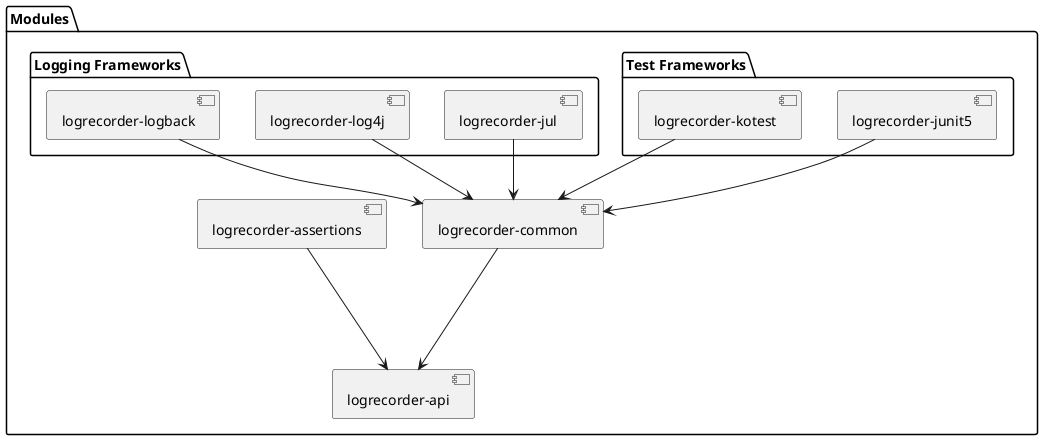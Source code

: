 @startuml
'https://plantuml.com/component-diagram

package "Modules" {
  [logrecorder-api] as api
  [logrecorder-assertions] as assertions
  [logrecorder-common] as common
  package "Test Frameworks" {
    [logrecorder-junit5] as junit5
    [logrecorder-kotest] as kotest
  }
  package "Logging Frameworks" {
    [logrecorder-jul] as jul
    [logrecorder-log4j] as log4j
    [logrecorder-logback] as logback
  }
}

assertions ---> api
common ---> api
jul --> common
junit5 --> common
kotest --> common
log4j --> common
logback --> common

@enduml
